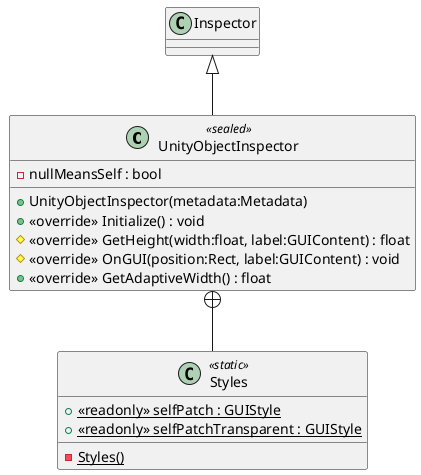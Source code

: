 @startuml
class UnityObjectInspector <<sealed>> {
    + UnityObjectInspector(metadata:Metadata)
    + <<override>> Initialize() : void
    - nullMeansSelf : bool
    # <<override>> GetHeight(width:float, label:GUIContent) : float
    # <<override>> OnGUI(position:Rect, label:GUIContent) : void
    + <<override>> GetAdaptiveWidth() : float
}
class Styles <<static>> {
    {static} - Styles()
    + {static} <<readonly>> selfPatch : GUIStyle
    + {static} <<readonly>> selfPatchTransparent : GUIStyle
}
Inspector <|-- UnityObjectInspector
UnityObjectInspector +-- Styles
@enduml
